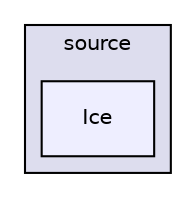 digraph "/src/src/source/Ice" {
  compound=true
  node [ fontsize="10", fontname="Helvetica"];
  edge [ labelfontsize="10", labelfontname="Helvetica"];
  subgraph clusterdir_94e7a0fbe7f8eaf7f05ee7b02c647e9f {
    graph [ bgcolor="#ddddee", pencolor="black", label="source" fontname="Helvetica", fontsize="10", URL="dir_94e7a0fbe7f8eaf7f05ee7b02c647e9f.html"]
  dir_32510f36cb14405623866513ac2ca2a4 [shape=box, label="Ice", style="filled", fillcolor="#eeeeff", pencolor="black", URL="dir_32510f36cb14405623866513ac2ca2a4.html"];
  }
}
